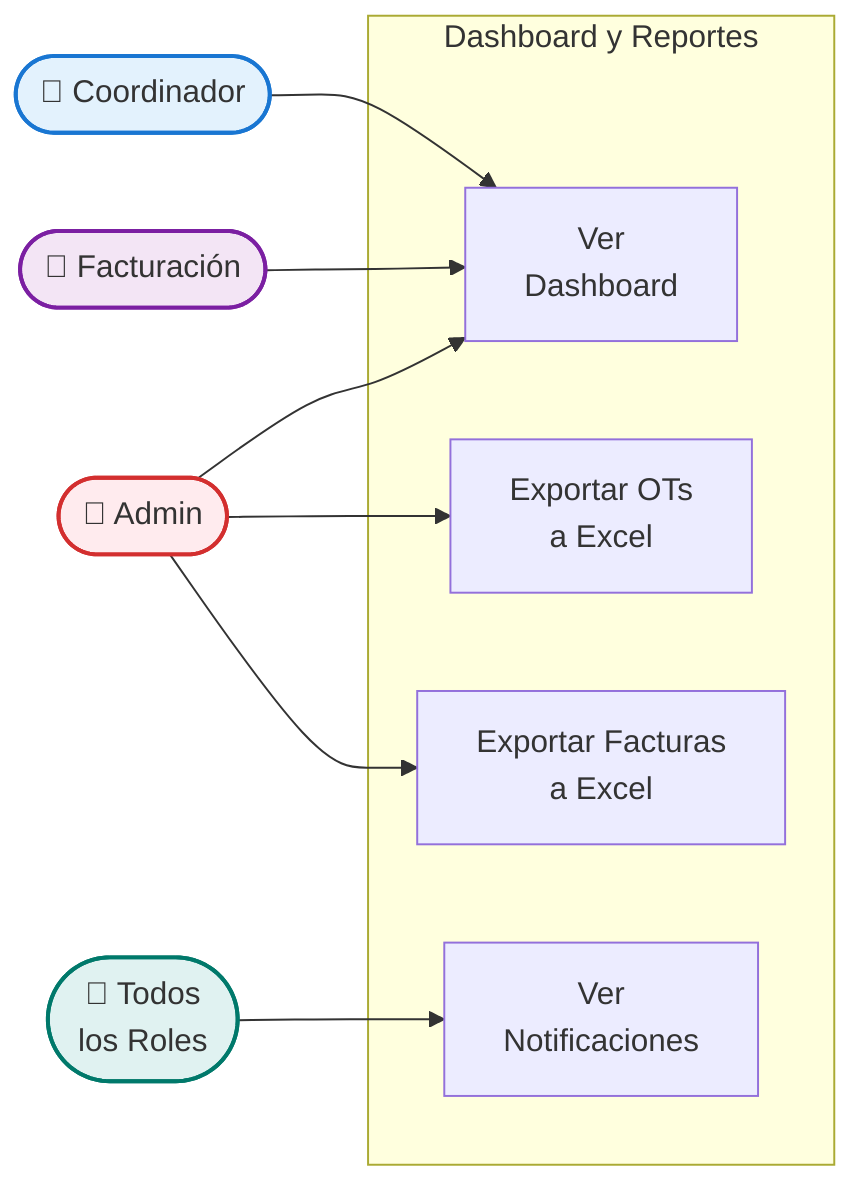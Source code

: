 ﻿graph LR
    Coord([👤 Coordinador])
    Admin([👤 Admin])
    Fact([👤 Facturación])
    Todos([👥 Todos<br/>los Roles])
    
    subgraph " Dashboard y Reportes "
        UC1[Ver<br/>Dashboard]
        UC2[Exportar OTs<br/>a Excel]
        UC3[Exportar Facturas<br/>a Excel]
        UC4[Ver<br/>Notificaciones]
    end
    
    Coord --> UC1
    Admin --> UC1
    Admin --> UC2
    Admin --> UC3
    Fact --> UC1
    
    Todos --> UC4
    
    style Coord fill:#e3f2fd,stroke:#1976d2,stroke-width:2px
    style Admin fill:#ffebee,stroke:#d32f2f,stroke-width:2px
    style Fact fill:#f3e5f5,stroke:#7b1fa2,stroke-width:2px
    style Todos fill:#e0f2f1,stroke:#00796b,stroke-width:2px